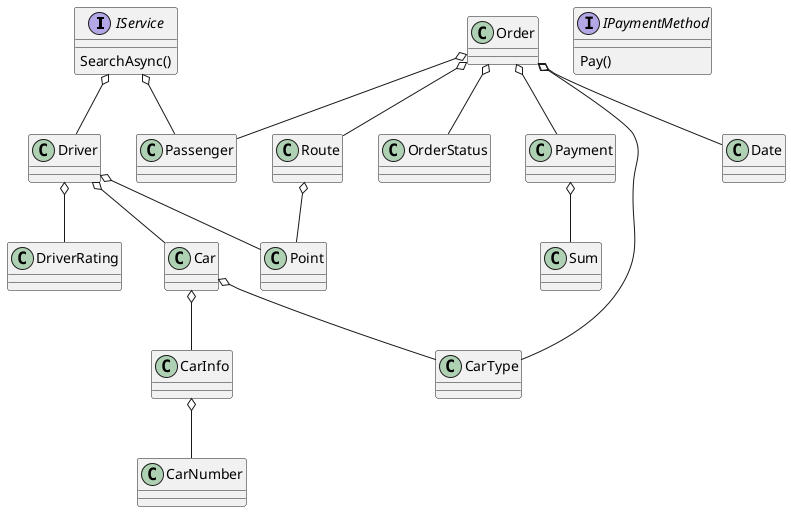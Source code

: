 ﻿@startuml

interface IService {
    SearchAsync()
}

interface IPaymentMethod {
    Pay()
}

IService o-- Driver
IService o-- Passenger

Order o-- Route
Order o-- OrderStatus
Order o-- Payment
Order o-- CarType
Order o-- Passenger
Order o-- Date

Payment o-- Sum
Route o-- Point

Driver o-- DriverRating
Driver o-- Car
Driver o-- Point

Car o-- CarType
Car o-- CarInfo
CarInfo o-- CarNumber

@enduml
